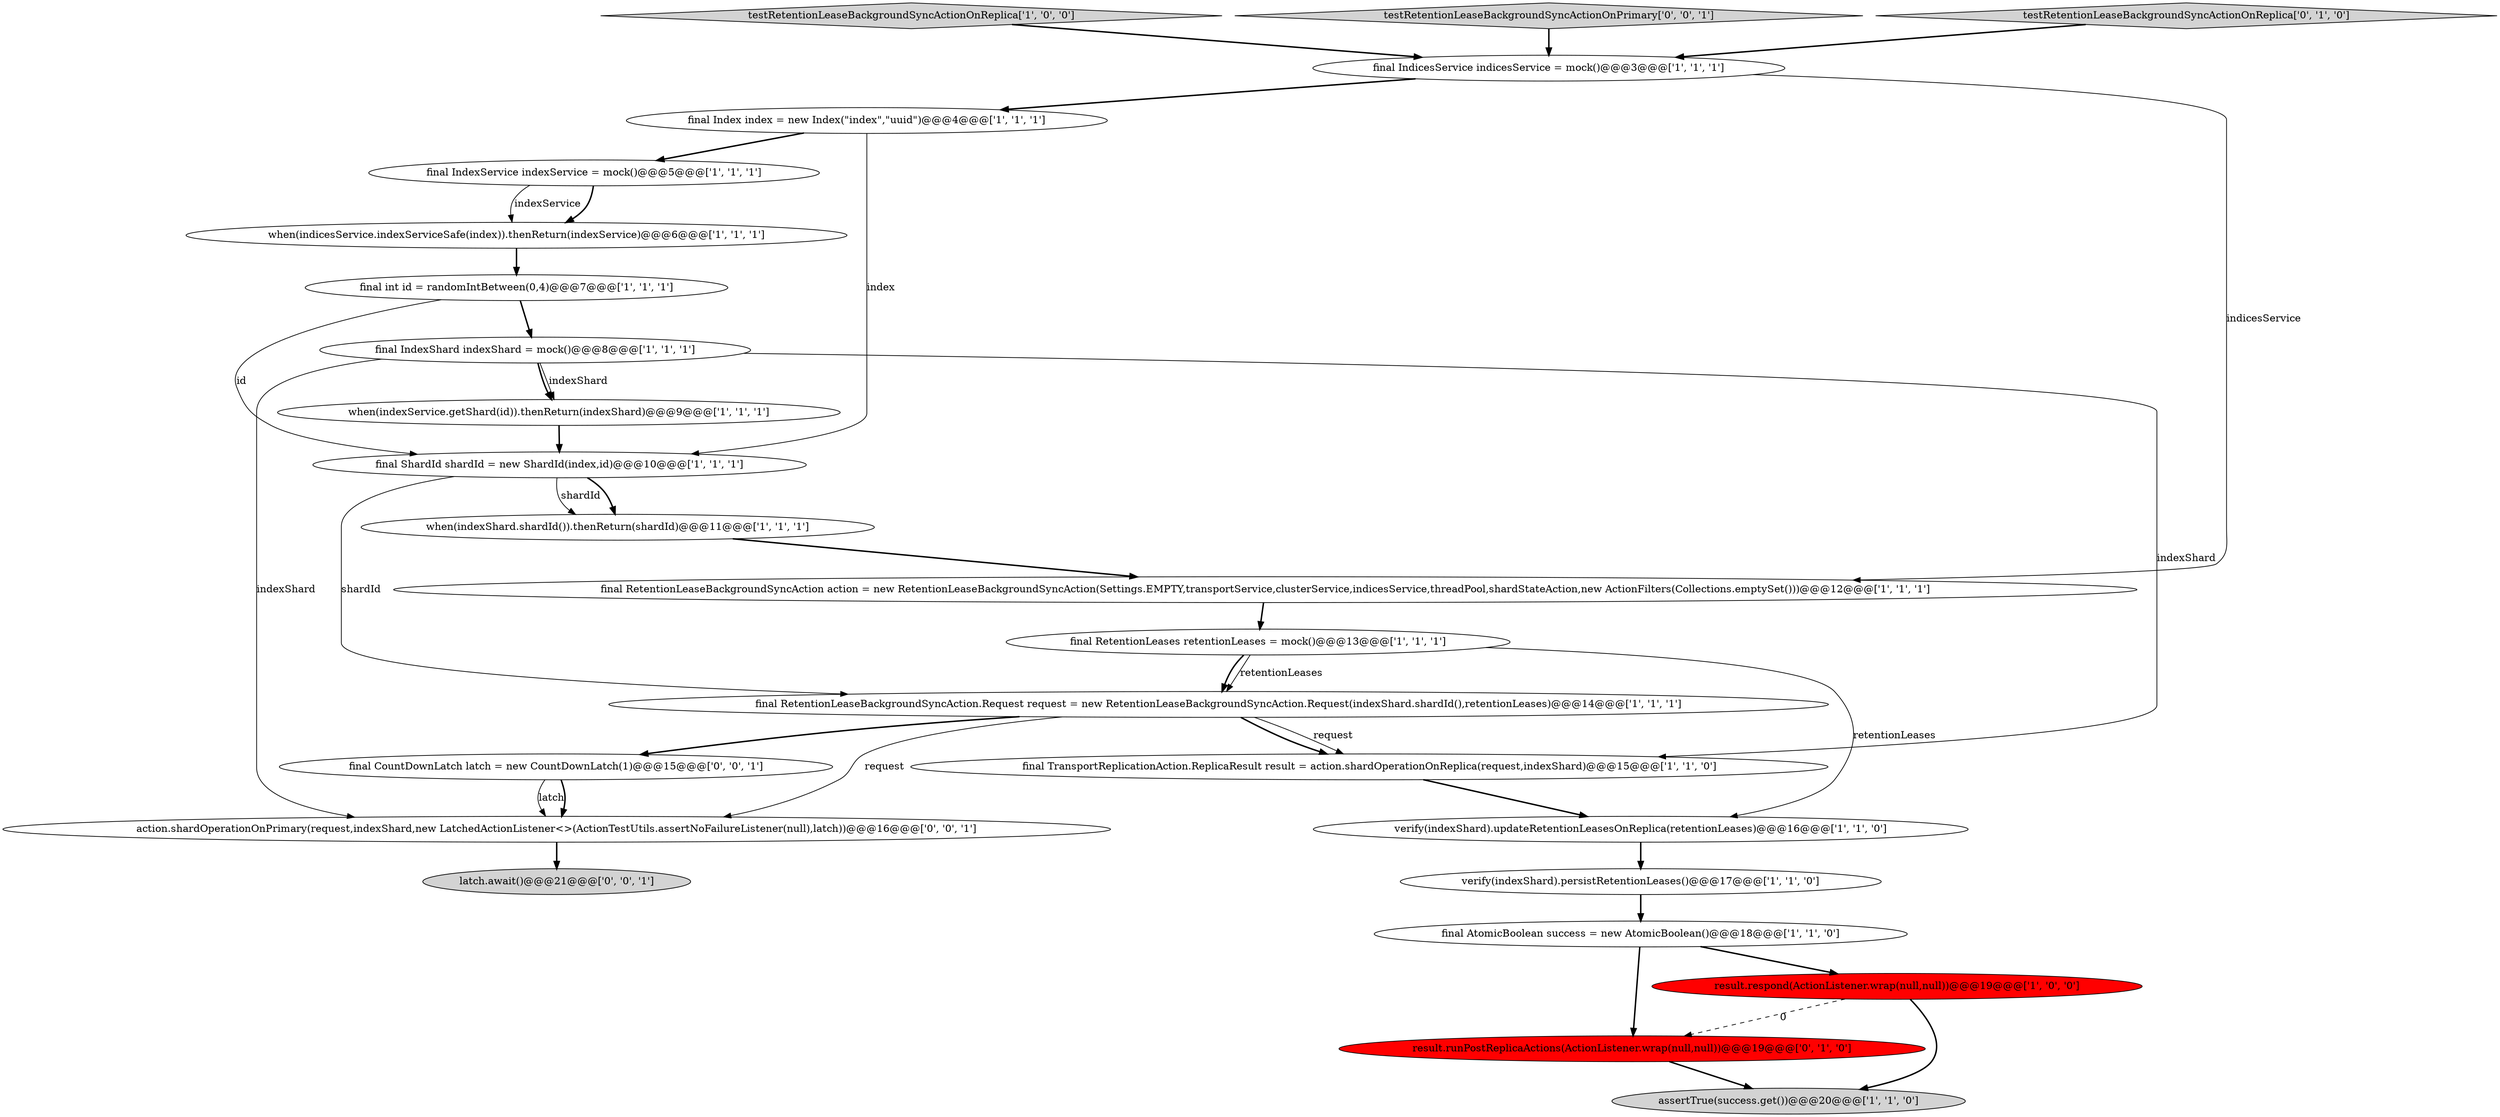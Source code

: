 digraph {
22 [style = filled, label = "final CountDownLatch latch = new CountDownLatch(1)@@@15@@@['0', '0', '1']", fillcolor = white, shape = ellipse image = "AAA0AAABBB3BBB"];
14 [style = filled, label = "final Index index = new Index(\"index\",\"uuid\")@@@4@@@['1', '1', '1']", fillcolor = white, shape = ellipse image = "AAA0AAABBB1BBB"];
7 [style = filled, label = "when(indicesService.indexServiceSafe(index)).thenReturn(indexService)@@@6@@@['1', '1', '1']", fillcolor = white, shape = ellipse image = "AAA0AAABBB1BBB"];
10 [style = filled, label = "testRetentionLeaseBackgroundSyncActionOnReplica['1', '0', '0']", fillcolor = lightgray, shape = diamond image = "AAA0AAABBB1BBB"];
19 [style = filled, label = "result.runPostReplicaActions(ActionListener.wrap(null,null))@@@19@@@['0', '1', '0']", fillcolor = red, shape = ellipse image = "AAA1AAABBB2BBB"];
9 [style = filled, label = "final IndexService indexService = mock()@@@5@@@['1', '1', '1']", fillcolor = white, shape = ellipse image = "AAA0AAABBB1BBB"];
23 [style = filled, label = "testRetentionLeaseBackgroundSyncActionOnPrimary['0', '0', '1']", fillcolor = lightgray, shape = diamond image = "AAA0AAABBB3BBB"];
4 [style = filled, label = "assertTrue(success.get())@@@20@@@['1', '1', '0']", fillcolor = lightgray, shape = ellipse image = "AAA0AAABBB1BBB"];
15 [style = filled, label = "final TransportReplicationAction.ReplicaResult result = action.shardOperationOnReplica(request,indexShard)@@@15@@@['1', '1', '0']", fillcolor = white, shape = ellipse image = "AAA0AAABBB1BBB"];
17 [style = filled, label = "final IndexShard indexShard = mock()@@@8@@@['1', '1', '1']", fillcolor = white, shape = ellipse image = "AAA0AAABBB1BBB"];
18 [style = filled, label = "final ShardId shardId = new ShardId(index,id)@@@10@@@['1', '1', '1']", fillcolor = white, shape = ellipse image = "AAA0AAABBB1BBB"];
0 [style = filled, label = "final RetentionLeases retentionLeases = mock()@@@13@@@['1', '1', '1']", fillcolor = white, shape = ellipse image = "AAA0AAABBB1BBB"];
8 [style = filled, label = "final RetentionLeaseBackgroundSyncAction.Request request = new RetentionLeaseBackgroundSyncAction.Request(indexShard.shardId(),retentionLeases)@@@14@@@['1', '1', '1']", fillcolor = white, shape = ellipse image = "AAA0AAABBB1BBB"];
6 [style = filled, label = "final IndicesService indicesService = mock()@@@3@@@['1', '1', '1']", fillcolor = white, shape = ellipse image = "AAA0AAABBB1BBB"];
20 [style = filled, label = "testRetentionLeaseBackgroundSyncActionOnReplica['0', '1', '0']", fillcolor = lightgray, shape = diamond image = "AAA0AAABBB2BBB"];
24 [style = filled, label = "latch.await()@@@21@@@['0', '0', '1']", fillcolor = lightgray, shape = ellipse image = "AAA0AAABBB3BBB"];
5 [style = filled, label = "when(indexService.getShard(id)).thenReturn(indexShard)@@@9@@@['1', '1', '1']", fillcolor = white, shape = ellipse image = "AAA0AAABBB1BBB"];
12 [style = filled, label = "final AtomicBoolean success = new AtomicBoolean()@@@18@@@['1', '1', '0']", fillcolor = white, shape = ellipse image = "AAA0AAABBB1BBB"];
2 [style = filled, label = "verify(indexShard).persistRetentionLeases()@@@17@@@['1', '1', '0']", fillcolor = white, shape = ellipse image = "AAA0AAABBB1BBB"];
1 [style = filled, label = "verify(indexShard).updateRetentionLeasesOnReplica(retentionLeases)@@@16@@@['1', '1', '0']", fillcolor = white, shape = ellipse image = "AAA0AAABBB1BBB"];
13 [style = filled, label = "final RetentionLeaseBackgroundSyncAction action = new RetentionLeaseBackgroundSyncAction(Settings.EMPTY,transportService,clusterService,indicesService,threadPool,shardStateAction,new ActionFilters(Collections.emptySet()))@@@12@@@['1', '1', '1']", fillcolor = white, shape = ellipse image = "AAA0AAABBB1BBB"];
11 [style = filled, label = "final int id = randomIntBetween(0,4)@@@7@@@['1', '1', '1']", fillcolor = white, shape = ellipse image = "AAA0AAABBB1BBB"];
3 [style = filled, label = "when(indexShard.shardId()).thenReturn(shardId)@@@11@@@['1', '1', '1']", fillcolor = white, shape = ellipse image = "AAA0AAABBB1BBB"];
16 [style = filled, label = "result.respond(ActionListener.wrap(null,null))@@@19@@@['1', '0', '0']", fillcolor = red, shape = ellipse image = "AAA1AAABBB1BBB"];
21 [style = filled, label = "action.shardOperationOnPrimary(request,indexShard,new LatchedActionListener<>(ActionTestUtils.assertNoFailureListener(null),latch))@@@16@@@['0', '0', '1']", fillcolor = white, shape = ellipse image = "AAA0AAABBB3BBB"];
18->3 [style = bold, label=""];
17->5 [style = bold, label=""];
11->18 [style = solid, label="id"];
7->11 [style = bold, label=""];
22->21 [style = solid, label="latch"];
8->15 [style = bold, label=""];
18->3 [style = solid, label="shardId"];
16->19 [style = dashed, label="0"];
22->21 [style = bold, label=""];
21->24 [style = bold, label=""];
5->18 [style = bold, label=""];
12->16 [style = bold, label=""];
20->6 [style = bold, label=""];
8->21 [style = solid, label="request"];
9->7 [style = bold, label=""];
18->8 [style = solid, label="shardId"];
10->6 [style = bold, label=""];
2->12 [style = bold, label=""];
8->22 [style = bold, label=""];
17->15 [style = solid, label="indexShard"];
6->14 [style = bold, label=""];
6->13 [style = solid, label="indicesService"];
0->8 [style = solid, label="retentionLeases"];
17->5 [style = solid, label="indexShard"];
17->21 [style = solid, label="indexShard"];
9->7 [style = solid, label="indexService"];
23->6 [style = bold, label=""];
8->15 [style = solid, label="request"];
0->8 [style = bold, label=""];
0->1 [style = solid, label="retentionLeases"];
3->13 [style = bold, label=""];
11->17 [style = bold, label=""];
14->9 [style = bold, label=""];
1->2 [style = bold, label=""];
19->4 [style = bold, label=""];
16->4 [style = bold, label=""];
12->19 [style = bold, label=""];
14->18 [style = solid, label="index"];
13->0 [style = bold, label=""];
15->1 [style = bold, label=""];
}
